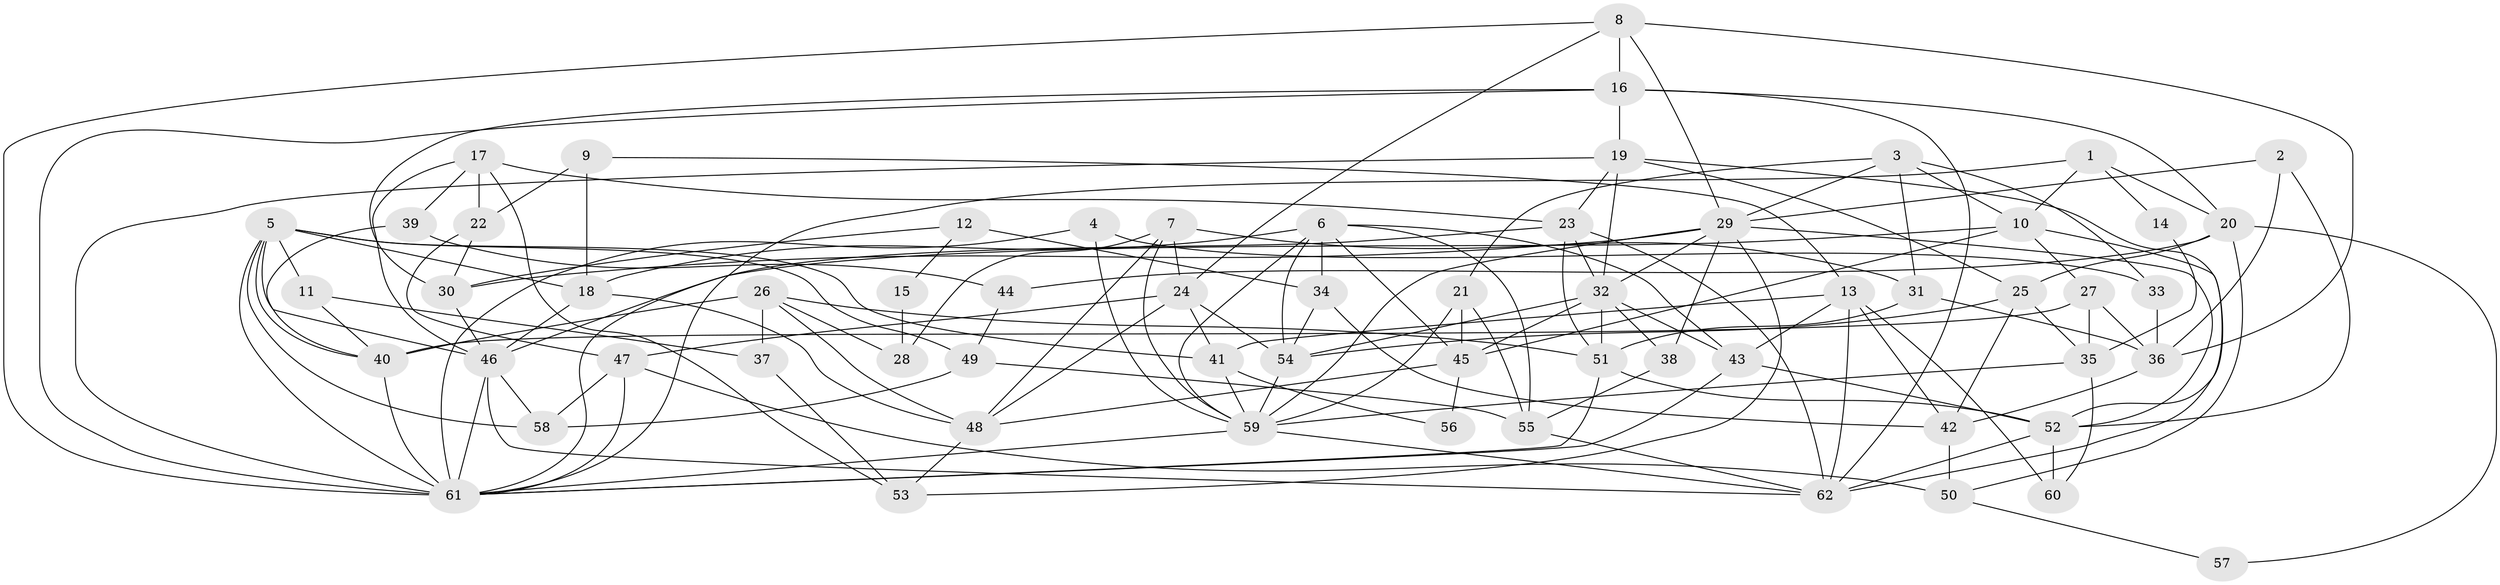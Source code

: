 // original degree distribution, {3: 0.3076923076923077, 4: 0.27884615384615385, 2: 0.125, 7: 0.057692307692307696, 5: 0.1346153846153846, 6: 0.0673076923076923, 8: 0.028846153846153848}
// Generated by graph-tools (version 1.1) at 2025/37/03/04/25 23:37:08]
// undirected, 62 vertices, 155 edges
graph export_dot {
  node [color=gray90,style=filled];
  1;
  2;
  3;
  4;
  5;
  6;
  7;
  8;
  9;
  10;
  11;
  12;
  13;
  14;
  15;
  16;
  17;
  18;
  19;
  20;
  21;
  22;
  23;
  24;
  25;
  26;
  27;
  28;
  29;
  30;
  31;
  32;
  33;
  34;
  35;
  36;
  37;
  38;
  39;
  40;
  41;
  42;
  43;
  44;
  45;
  46;
  47;
  48;
  49;
  50;
  51;
  52;
  53;
  54;
  55;
  56;
  57;
  58;
  59;
  60;
  61;
  62;
  1 -- 10 [weight=1.0];
  1 -- 14 [weight=1.0];
  1 -- 20 [weight=1.0];
  1 -- 61 [weight=1.0];
  2 -- 29 [weight=1.0];
  2 -- 36 [weight=1.0];
  2 -- 52 [weight=1.0];
  3 -- 10 [weight=1.0];
  3 -- 21 [weight=1.0];
  3 -- 29 [weight=1.0];
  3 -- 31 [weight=1.0];
  3 -- 33 [weight=1.0];
  4 -- 33 [weight=1.0];
  4 -- 59 [weight=1.0];
  4 -- 61 [weight=1.0];
  5 -- 11 [weight=2.0];
  5 -- 18 [weight=1.0];
  5 -- 40 [weight=1.0];
  5 -- 41 [weight=1.0];
  5 -- 46 [weight=1.0];
  5 -- 49 [weight=1.0];
  5 -- 58 [weight=1.0];
  5 -- 61 [weight=1.0];
  6 -- 18 [weight=1.0];
  6 -- 34 [weight=1.0];
  6 -- 43 [weight=1.0];
  6 -- 45 [weight=1.0];
  6 -- 54 [weight=1.0];
  6 -- 55 [weight=1.0];
  6 -- 59 [weight=1.0];
  7 -- 24 [weight=1.0];
  7 -- 28 [weight=1.0];
  7 -- 31 [weight=2.0];
  7 -- 48 [weight=1.0];
  7 -- 59 [weight=1.0];
  8 -- 16 [weight=1.0];
  8 -- 24 [weight=1.0];
  8 -- 29 [weight=1.0];
  8 -- 36 [weight=1.0];
  8 -- 61 [weight=1.0];
  9 -- 13 [weight=1.0];
  9 -- 18 [weight=1.0];
  9 -- 22 [weight=1.0];
  10 -- 27 [weight=1.0];
  10 -- 45 [weight=1.0];
  10 -- 46 [weight=1.0];
  10 -- 62 [weight=1.0];
  11 -- 37 [weight=1.0];
  11 -- 40 [weight=1.0];
  12 -- 15 [weight=1.0];
  12 -- 30 [weight=1.0];
  12 -- 34 [weight=2.0];
  13 -- 41 [weight=1.0];
  13 -- 42 [weight=1.0];
  13 -- 43 [weight=1.0];
  13 -- 60 [weight=1.0];
  13 -- 62 [weight=1.0];
  14 -- 35 [weight=1.0];
  15 -- 28 [weight=1.0];
  16 -- 19 [weight=1.0];
  16 -- 20 [weight=1.0];
  16 -- 30 [weight=1.0];
  16 -- 61 [weight=1.0];
  16 -- 62 [weight=1.0];
  17 -- 22 [weight=1.0];
  17 -- 23 [weight=1.0];
  17 -- 39 [weight=1.0];
  17 -- 46 [weight=1.0];
  17 -- 53 [weight=1.0];
  18 -- 46 [weight=1.0];
  18 -- 48 [weight=1.0];
  19 -- 23 [weight=1.0];
  19 -- 25 [weight=1.0];
  19 -- 32 [weight=1.0];
  19 -- 52 [weight=1.0];
  19 -- 61 [weight=1.0];
  20 -- 25 [weight=1.0];
  20 -- 44 [weight=1.0];
  20 -- 50 [weight=1.0];
  20 -- 57 [weight=1.0];
  21 -- 45 [weight=1.0];
  21 -- 55 [weight=2.0];
  21 -- 59 [weight=1.0];
  22 -- 30 [weight=1.0];
  22 -- 47 [weight=1.0];
  23 -- 32 [weight=1.0];
  23 -- 51 [weight=1.0];
  23 -- 61 [weight=1.0];
  23 -- 62 [weight=2.0];
  24 -- 41 [weight=1.0];
  24 -- 47 [weight=1.0];
  24 -- 48 [weight=1.0];
  24 -- 54 [weight=1.0];
  25 -- 35 [weight=1.0];
  25 -- 42 [weight=1.0];
  25 -- 54 [weight=1.0];
  26 -- 28 [weight=1.0];
  26 -- 37 [weight=1.0];
  26 -- 40 [weight=1.0];
  26 -- 48 [weight=1.0];
  26 -- 51 [weight=1.0];
  27 -- 35 [weight=1.0];
  27 -- 36 [weight=2.0];
  27 -- 40 [weight=2.0];
  29 -- 30 [weight=1.0];
  29 -- 32 [weight=1.0];
  29 -- 38 [weight=1.0];
  29 -- 52 [weight=1.0];
  29 -- 53 [weight=1.0];
  29 -- 59 [weight=1.0];
  30 -- 46 [weight=1.0];
  31 -- 36 [weight=1.0];
  31 -- 51 [weight=1.0];
  32 -- 38 [weight=1.0];
  32 -- 43 [weight=1.0];
  32 -- 45 [weight=1.0];
  32 -- 51 [weight=1.0];
  32 -- 54 [weight=1.0];
  33 -- 36 [weight=1.0];
  34 -- 42 [weight=1.0];
  34 -- 54 [weight=1.0];
  35 -- 59 [weight=1.0];
  35 -- 60 [weight=1.0];
  36 -- 42 [weight=1.0];
  37 -- 53 [weight=1.0];
  38 -- 55 [weight=1.0];
  39 -- 40 [weight=1.0];
  39 -- 44 [weight=1.0];
  40 -- 61 [weight=1.0];
  41 -- 56 [weight=1.0];
  41 -- 59 [weight=1.0];
  42 -- 50 [weight=1.0];
  43 -- 52 [weight=2.0];
  43 -- 61 [weight=1.0];
  44 -- 49 [weight=1.0];
  45 -- 48 [weight=1.0];
  45 -- 56 [weight=1.0];
  46 -- 58 [weight=1.0];
  46 -- 61 [weight=1.0];
  46 -- 62 [weight=1.0];
  47 -- 50 [weight=2.0];
  47 -- 58 [weight=1.0];
  47 -- 61 [weight=1.0];
  48 -- 53 [weight=1.0];
  49 -- 55 [weight=1.0];
  49 -- 58 [weight=1.0];
  50 -- 57 [weight=1.0];
  51 -- 52 [weight=1.0];
  51 -- 61 [weight=1.0];
  52 -- 60 [weight=1.0];
  52 -- 62 [weight=1.0];
  54 -- 59 [weight=1.0];
  55 -- 62 [weight=1.0];
  59 -- 61 [weight=1.0];
  59 -- 62 [weight=1.0];
}
